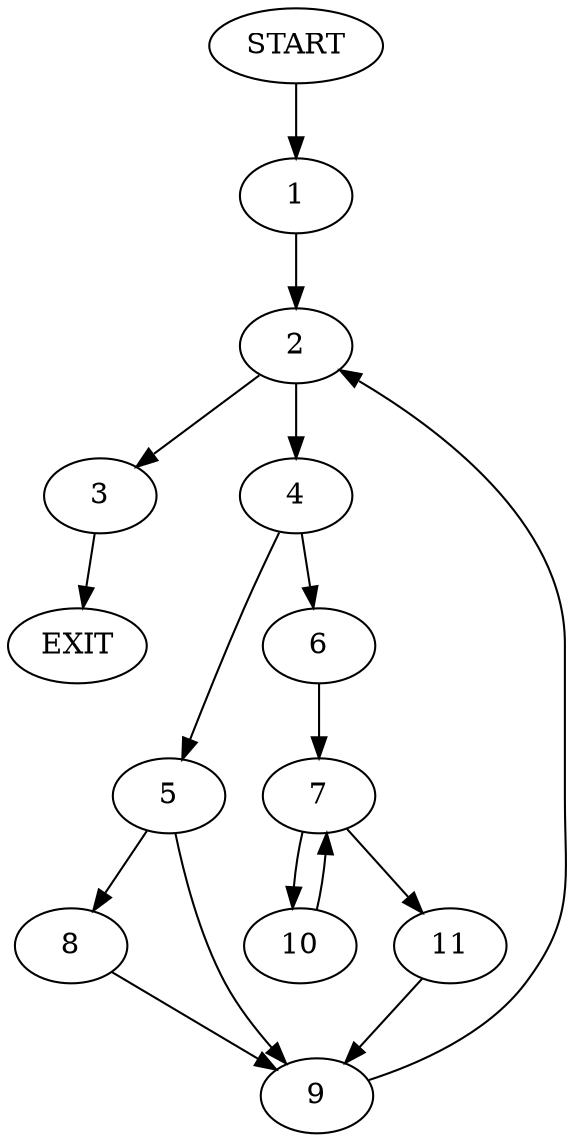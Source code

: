 digraph {
0 [label="START"]
12 [label="EXIT"]
0 -> 1
1 -> 2
2 -> 3
2 -> 4
3 -> 12
4 -> 5
4 -> 6
6 -> 7
5 -> 8
5 -> 9
7 -> 10
7 -> 11
11 -> 9
10 -> 7
9 -> 2
8 -> 9
}
